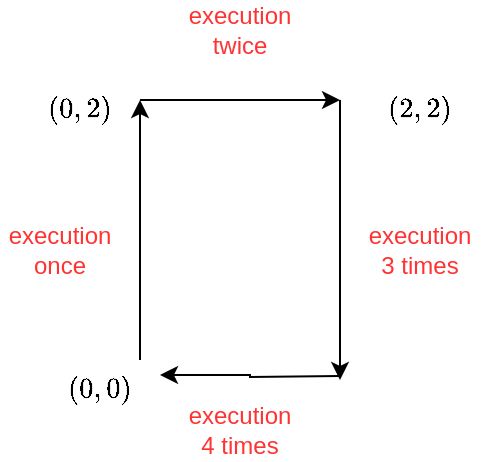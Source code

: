<mxfile version="15.4.0" type="device"><diagram id="WKVFPCPRdgMflV-YDIEk" name="Page-1"><mxGraphModel dx="1102" dy="1000" grid="1" gridSize="10" guides="1" tooltips="1" connect="1" arrows="1" fold="1" page="1" pageScale="1" pageWidth="850" pageHeight="1100" math="1" shadow="0"><root><mxCell id="0"/><mxCell id="1" parent="0"/><mxCell id="6IirfhoRSkNZyw_IWcoE-1" value="" style="endArrow=classic;html=1;rounded=0;edgeStyle=orthogonalEdgeStyle;" edge="1" parent="1"><mxGeometry width="50" height="50" relative="1" as="geometry"><mxPoint x="390" y="550" as="sourcePoint"/><mxPoint x="390" y="420" as="targetPoint"/></mxGeometry></mxCell><mxCell id="6IirfhoRSkNZyw_IWcoE-3" value="$$(0, 0)$$" style="text;html=1;strokeColor=none;fillColor=none;align=center;verticalAlign=middle;whiteSpace=wrap;rounded=0;" vertex="1" parent="1"><mxGeometry x="340" y="550" width="60" height="30" as="geometry"/></mxCell><mxCell id="6IirfhoRSkNZyw_IWcoE-4" value="$$(0, 2)$$" style="text;html=1;strokeColor=none;fillColor=none;align=center;verticalAlign=middle;whiteSpace=wrap;rounded=0;" vertex="1" parent="1"><mxGeometry x="330" y="410" width="60" height="30" as="geometry"/></mxCell><mxCell id="6IirfhoRSkNZyw_IWcoE-6" value="" style="endArrow=classic;html=1;rounded=0;edgeStyle=orthogonalEdgeStyle;" edge="1" parent="1"><mxGeometry width="50" height="50" relative="1" as="geometry"><mxPoint x="390" y="420" as="sourcePoint"/><mxPoint x="490" y="420" as="targetPoint"/></mxGeometry></mxCell><mxCell id="6IirfhoRSkNZyw_IWcoE-7" value="$$(2, 2)$$" style="text;html=1;strokeColor=none;fillColor=none;align=center;verticalAlign=middle;whiteSpace=wrap;rounded=0;" vertex="1" parent="1"><mxGeometry x="500" y="410" width="60" height="30" as="geometry"/></mxCell><mxCell id="6IirfhoRSkNZyw_IWcoE-8" value="" style="endArrow=classic;html=1;rounded=0;edgeStyle=orthogonalEdgeStyle;" edge="1" parent="1"><mxGeometry width="50" height="50" relative="1" as="geometry"><mxPoint x="490" y="420" as="sourcePoint"/><mxPoint x="490" y="560" as="targetPoint"/></mxGeometry></mxCell><mxCell id="6IirfhoRSkNZyw_IWcoE-10" value="" style="endArrow=classic;html=1;rounded=0;edgeStyle=orthogonalEdgeStyle;entryX=1;entryY=0.25;entryDx=0;entryDy=0;" edge="1" parent="1" target="6IirfhoRSkNZyw_IWcoE-3"><mxGeometry width="50" height="50" relative="1" as="geometry"><mxPoint x="490" y="558" as="sourcePoint"/><mxPoint x="450" y="480" as="targetPoint"/></mxGeometry></mxCell><mxCell id="6IirfhoRSkNZyw_IWcoE-11" value="&lt;font color=&quot;#ff3333&quot;&gt;execution once&lt;/font&gt;" style="text;html=1;strokeColor=none;fillColor=none;align=center;verticalAlign=middle;whiteSpace=wrap;rounded=0;" vertex="1" parent="1"><mxGeometry x="320" y="480" width="60" height="30" as="geometry"/></mxCell><mxCell id="6IirfhoRSkNZyw_IWcoE-12" value="&lt;font color=&quot;#ff3333&quot;&gt;execution twice&lt;/font&gt;" style="text;html=1;strokeColor=none;fillColor=none;align=center;verticalAlign=middle;whiteSpace=wrap;rounded=0;" vertex="1" parent="1"><mxGeometry x="410" y="370" width="60" height="30" as="geometry"/></mxCell><mxCell id="6IirfhoRSkNZyw_IWcoE-13" value="&lt;font color=&quot;#ff3333&quot;&gt;execution 3 times&lt;/font&gt;" style="text;html=1;strokeColor=none;fillColor=none;align=center;verticalAlign=middle;whiteSpace=wrap;rounded=0;" vertex="1" parent="1"><mxGeometry x="500" y="480" width="60" height="30" as="geometry"/></mxCell><mxCell id="6IirfhoRSkNZyw_IWcoE-14" value="&lt;font color=&quot;#ff3333&quot;&gt;execution 4 times&lt;/font&gt;" style="text;html=1;strokeColor=none;fillColor=none;align=center;verticalAlign=middle;whiteSpace=wrap;rounded=0;" vertex="1" parent="1"><mxGeometry x="410" y="570" width="60" height="30" as="geometry"/></mxCell></root></mxGraphModel></diagram></mxfile>